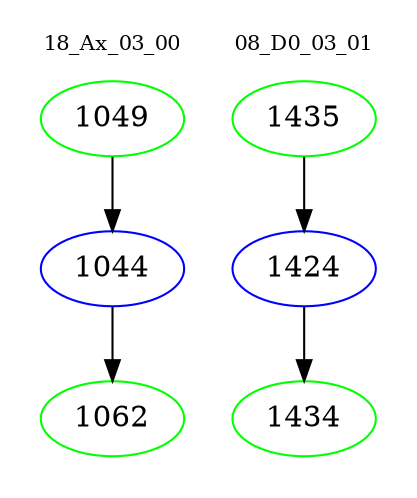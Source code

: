 digraph{
subgraph cluster_0 {
color = white
label = "18_Ax_03_00";
fontsize=10;
T0_1049 [label="1049", color="green"]
T0_1049 -> T0_1044 [color="black"]
T0_1044 [label="1044", color="blue"]
T0_1044 -> T0_1062 [color="black"]
T0_1062 [label="1062", color="green"]
}
subgraph cluster_1 {
color = white
label = "08_D0_03_01";
fontsize=10;
T1_1435 [label="1435", color="green"]
T1_1435 -> T1_1424 [color="black"]
T1_1424 [label="1424", color="blue"]
T1_1424 -> T1_1434 [color="black"]
T1_1434 [label="1434", color="green"]
}
}
